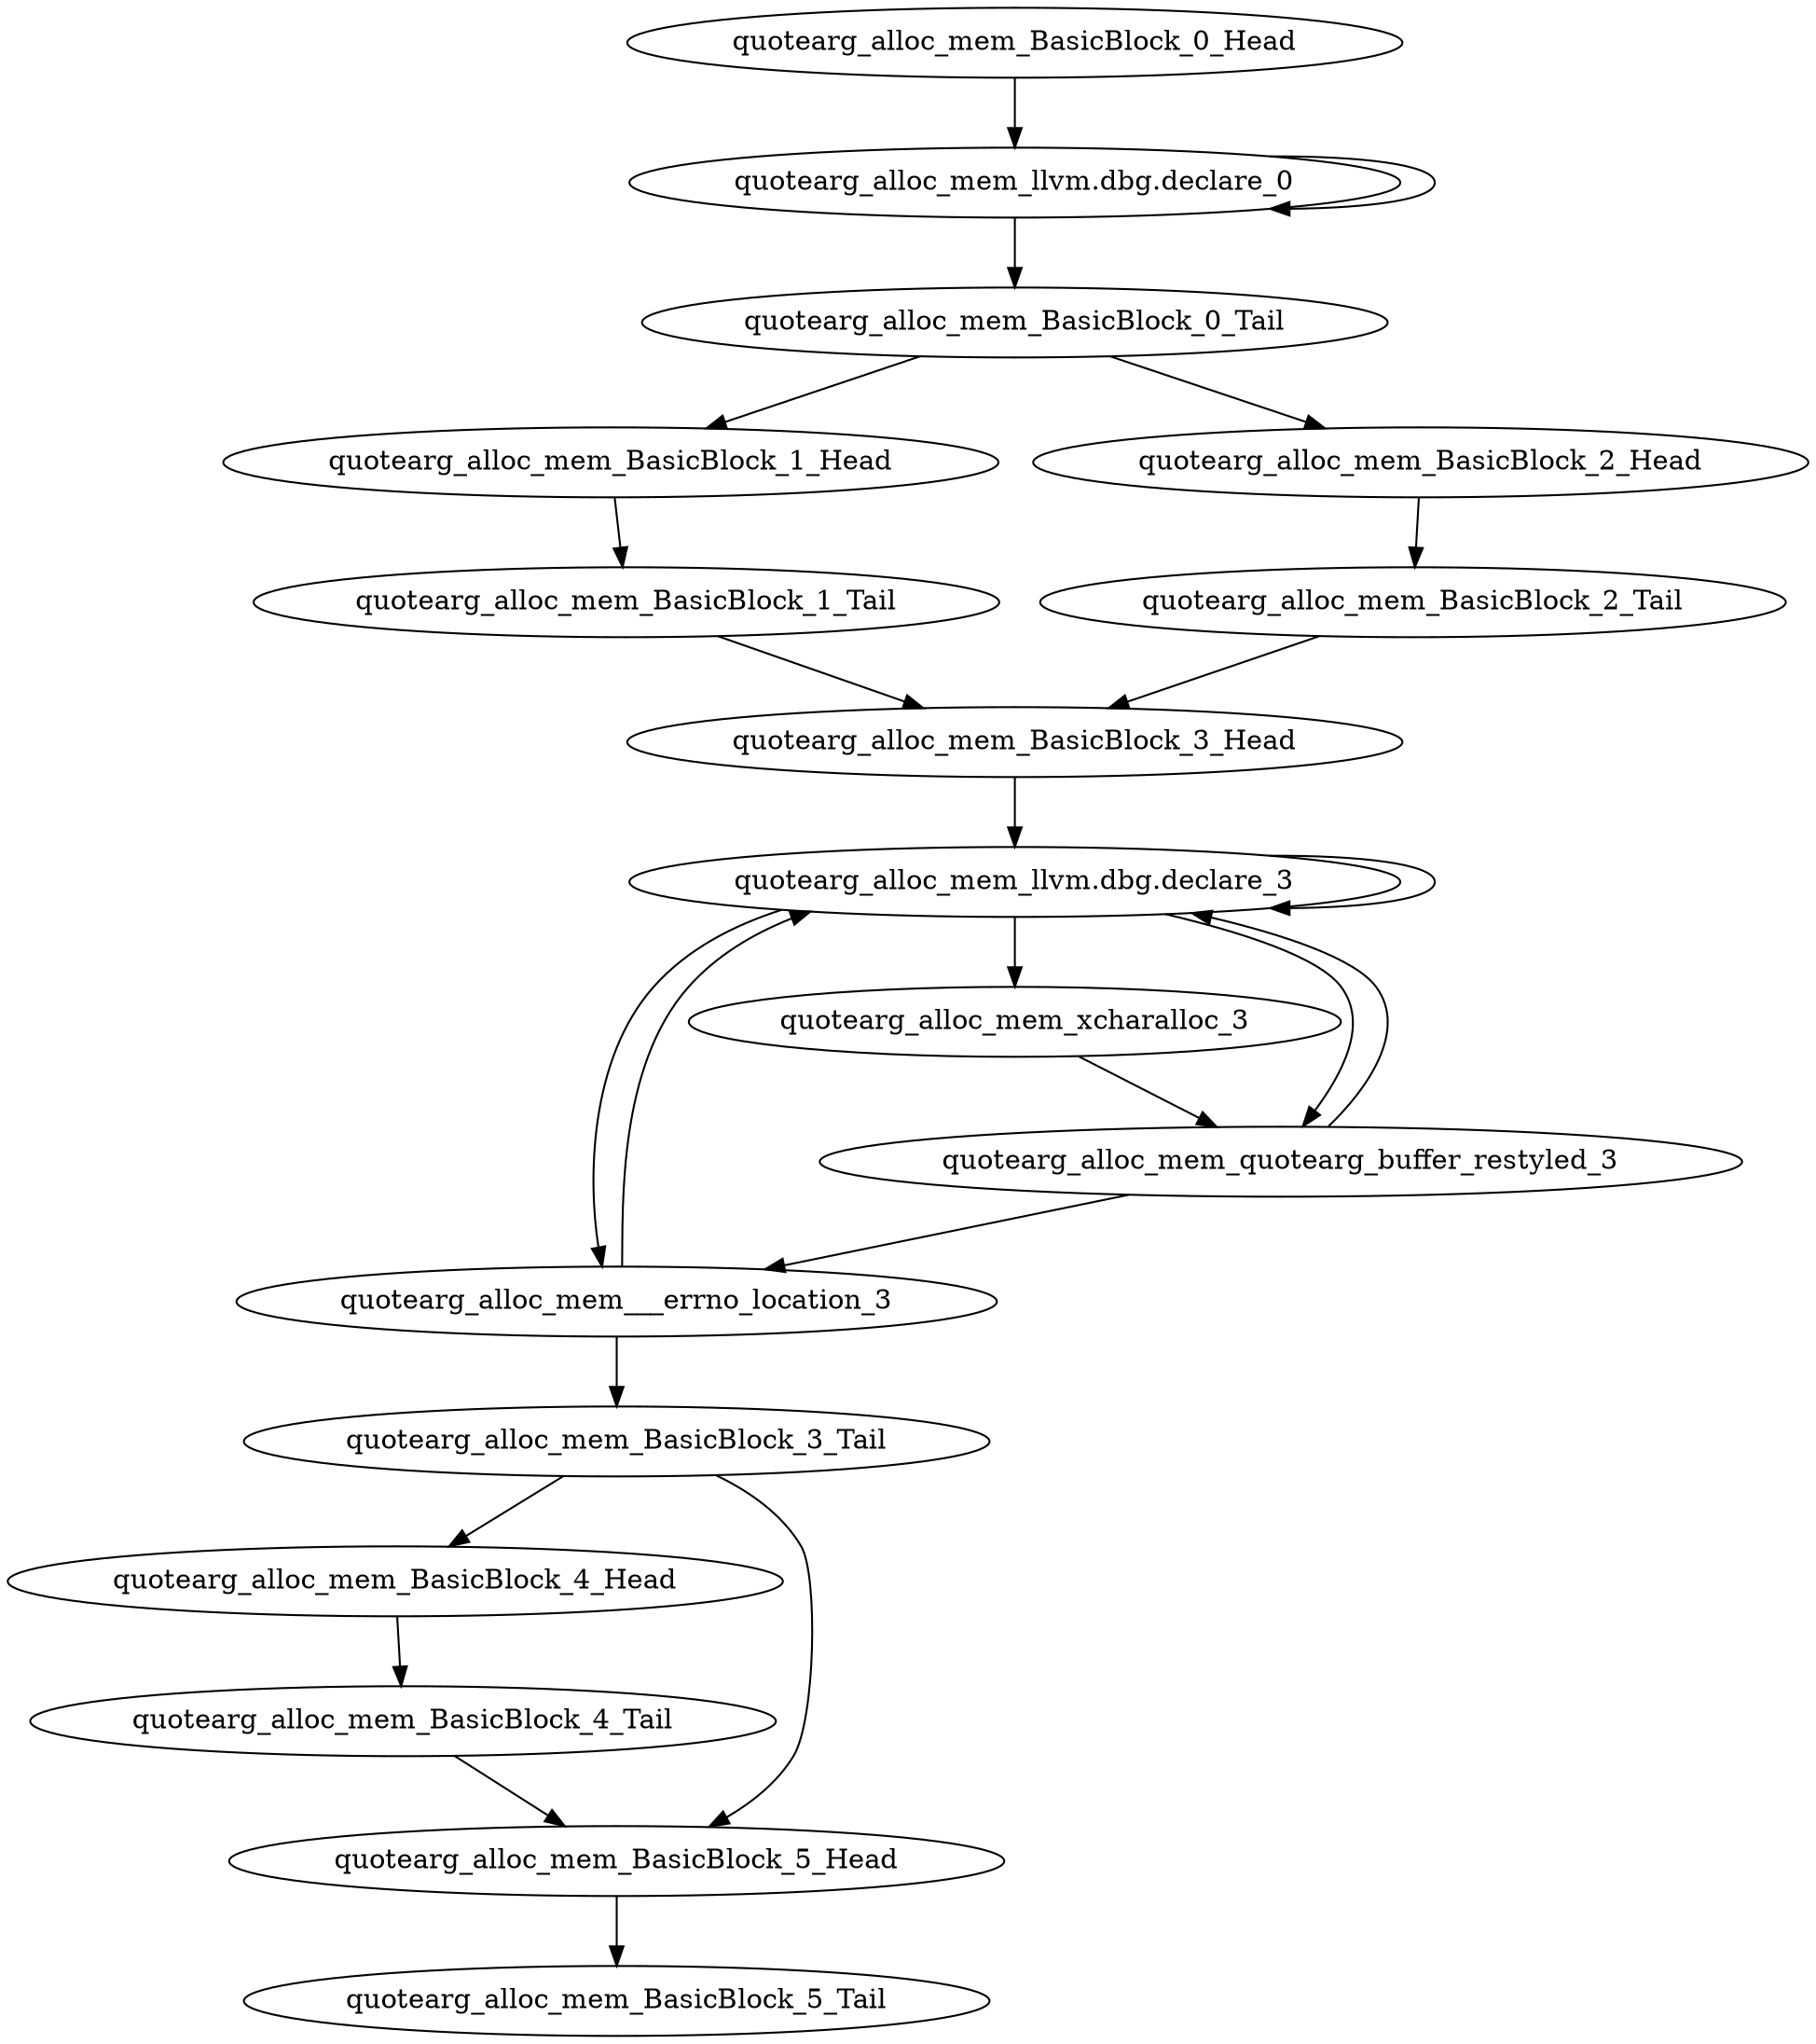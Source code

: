 digraph G {
    "quotearg_alloc_mem_BasicBlock_0_Head" -> "quotearg_alloc_mem_llvm.dbg.declare_0"
    "quotearg_alloc_mem_BasicBlock_1_Head" -> "quotearg_alloc_mem_BasicBlock_1_Tail"
    "quotearg_alloc_mem_BasicBlock_0_Tail" -> "quotearg_alloc_mem_BasicBlock_1_Head"
    "quotearg_alloc_mem_BasicBlock_0_Tail" -> "quotearg_alloc_mem_BasicBlock_2_Head"
    "quotearg_alloc_mem___errno_location_3" -> "quotearg_alloc_mem_llvm.dbg.declare_3"
    "quotearg_alloc_mem___errno_location_3" -> "quotearg_alloc_mem_BasicBlock_3_Tail"
    "quotearg_alloc_mem_xcharalloc_3" -> "quotearg_alloc_mem_quotearg_buffer_restyled_3"
    "quotearg_alloc_mem_llvm.dbg.declare_3" -> "quotearg_alloc_mem___errno_location_3"
    "quotearg_alloc_mem_llvm.dbg.declare_3" -> "quotearg_alloc_mem_xcharalloc_3"
    "quotearg_alloc_mem_llvm.dbg.declare_3" -> "quotearg_alloc_mem_llvm.dbg.declare_3"
    "quotearg_alloc_mem_llvm.dbg.declare_3" -> "quotearg_alloc_mem_quotearg_buffer_restyled_3"
    "quotearg_alloc_mem_BasicBlock_3_Tail" -> "quotearg_alloc_mem_BasicBlock_4_Head"
    "quotearg_alloc_mem_BasicBlock_3_Tail" -> "quotearg_alloc_mem_BasicBlock_5_Head"
    "quotearg_alloc_mem_quotearg_buffer_restyled_3" -> "quotearg_alloc_mem___errno_location_3"
    "quotearg_alloc_mem_quotearg_buffer_restyled_3" -> "quotearg_alloc_mem_llvm.dbg.declare_3"
    "quotearg_alloc_mem_BasicBlock_2_Head" -> "quotearg_alloc_mem_BasicBlock_2_Tail"
    "quotearg_alloc_mem_BasicBlock_2_Tail" -> "quotearg_alloc_mem_BasicBlock_3_Head"
    "quotearg_alloc_mem_BasicBlock_4_Head" -> "quotearg_alloc_mem_BasicBlock_4_Tail"
    "quotearg_alloc_mem_BasicBlock_1_Tail" -> "quotearg_alloc_mem_BasicBlock_3_Head"
    "quotearg_alloc_mem_BasicBlock_4_Tail" -> "quotearg_alloc_mem_BasicBlock_5_Head"
    "quotearg_alloc_mem_BasicBlock_5_Head" -> "quotearg_alloc_mem_BasicBlock_5_Tail"
    "quotearg_alloc_mem_llvm.dbg.declare_0" -> "quotearg_alloc_mem_BasicBlock_0_Tail"
    "quotearg_alloc_mem_llvm.dbg.declare_0" -> "quotearg_alloc_mem_llvm.dbg.declare_0"
    "quotearg_alloc_mem_BasicBlock_3_Head" -> "quotearg_alloc_mem_llvm.dbg.declare_3"
}
